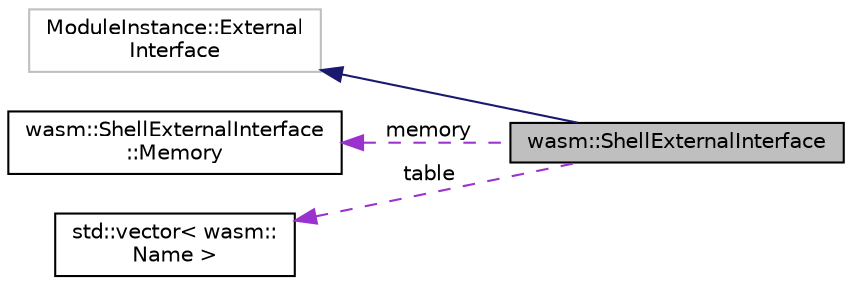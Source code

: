 digraph "wasm::ShellExternalInterface"
{
  edge [fontname="Helvetica",fontsize="10",labelfontname="Helvetica",labelfontsize="10"];
  node [fontname="Helvetica",fontsize="10",shape=record];
  rankdir="LR";
  Node2 [label="wasm::ShellExternalInterface",height=0.2,width=0.4,color="black", fillcolor="grey75", style="filled", fontcolor="black"];
  Node3 -> Node2 [dir="back",color="midnightblue",fontsize="10",style="solid",fontname="Helvetica"];
  Node3 [label="ModuleInstance::External\lInterface",height=0.2,width=0.4,color="grey75", fillcolor="white", style="filled"];
  Node4 -> Node2 [dir="back",color="darkorchid3",fontsize="10",style="dashed",label=" memory" ,fontname="Helvetica"];
  Node4 [label="wasm::ShellExternalInterface\l::Memory",height=0.2,width=0.4,color="black", fillcolor="white", style="filled",URL="$classwasm_1_1_shell_external_interface_1_1_memory.html"];
  Node5 -> Node2 [dir="back",color="darkorchid3",fontsize="10",style="dashed",label=" table" ,fontname="Helvetica"];
  Node5 [label="std::vector\< wasm::\lName \>",height=0.2,width=0.4,color="black", fillcolor="white", style="filled",URL="$classstd_1_1vector.html"];
}
